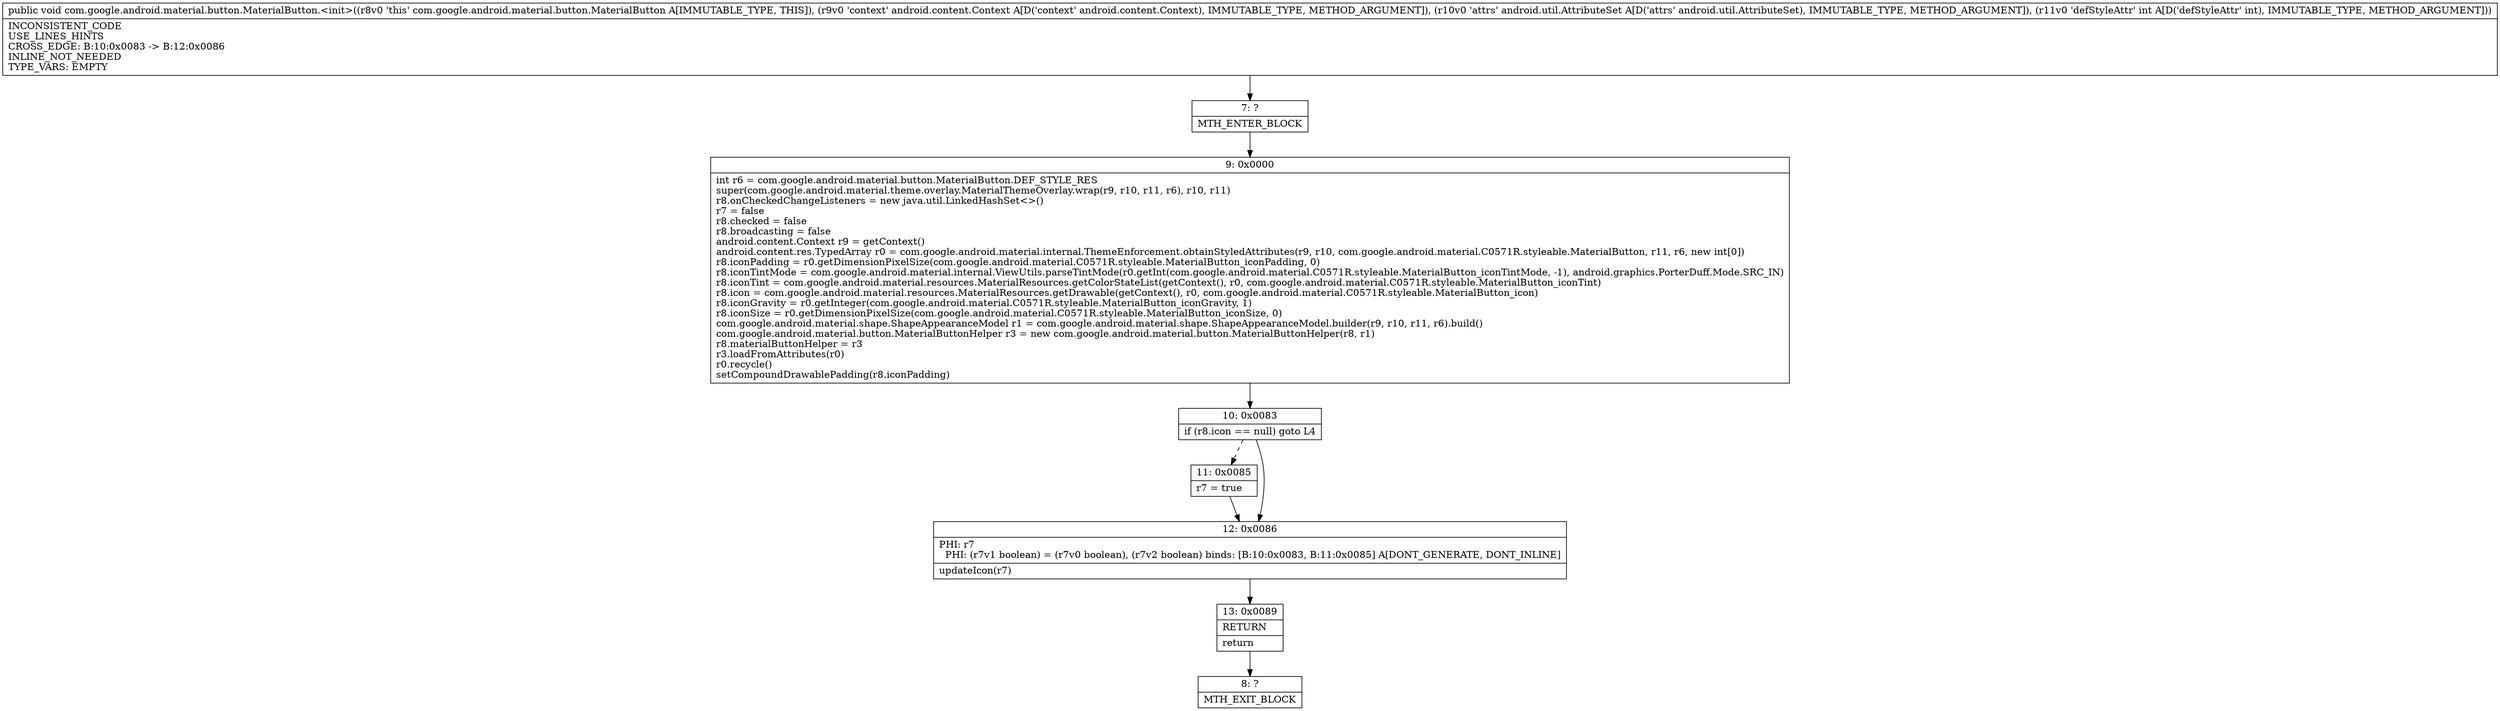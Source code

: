 digraph "CFG forcom.google.android.material.button.MaterialButton.\<init\>(Landroid\/content\/Context;Landroid\/util\/AttributeSet;I)V" {
Node_7 [shape=record,label="{7\:\ ?|MTH_ENTER_BLOCK\l}"];
Node_9 [shape=record,label="{9\:\ 0x0000|int r6 = com.google.android.material.button.MaterialButton.DEF_STYLE_RES\lsuper(com.google.android.material.theme.overlay.MaterialThemeOverlay.wrap(r9, r10, r11, r6), r10, r11)\lr8.onCheckedChangeListeners = new java.util.LinkedHashSet\<\>()\lr7 = false\lr8.checked = false\lr8.broadcasting = false\landroid.content.Context r9 = getContext()\landroid.content.res.TypedArray r0 = com.google.android.material.internal.ThemeEnforcement.obtainStyledAttributes(r9, r10, com.google.android.material.C0571R.styleable.MaterialButton, r11, r6, new int[0])\lr8.iconPadding = r0.getDimensionPixelSize(com.google.android.material.C0571R.styleable.MaterialButton_iconPadding, 0)\lr8.iconTintMode = com.google.android.material.internal.ViewUtils.parseTintMode(r0.getInt(com.google.android.material.C0571R.styleable.MaterialButton_iconTintMode, \-1), android.graphics.PorterDuff.Mode.SRC_IN)\lr8.iconTint = com.google.android.material.resources.MaterialResources.getColorStateList(getContext(), r0, com.google.android.material.C0571R.styleable.MaterialButton_iconTint)\lr8.icon = com.google.android.material.resources.MaterialResources.getDrawable(getContext(), r0, com.google.android.material.C0571R.styleable.MaterialButton_icon)\lr8.iconGravity = r0.getInteger(com.google.android.material.C0571R.styleable.MaterialButton_iconGravity, 1)\lr8.iconSize = r0.getDimensionPixelSize(com.google.android.material.C0571R.styleable.MaterialButton_iconSize, 0)\lcom.google.android.material.shape.ShapeAppearanceModel r1 = com.google.android.material.shape.ShapeAppearanceModel.builder(r9, r10, r11, r6).build()\lcom.google.android.material.button.MaterialButtonHelper r3 = new com.google.android.material.button.MaterialButtonHelper(r8, r1)\lr8.materialButtonHelper = r3\lr3.loadFromAttributes(r0)\lr0.recycle()\lsetCompoundDrawablePadding(r8.iconPadding)\l}"];
Node_10 [shape=record,label="{10\:\ 0x0083|if (r8.icon == null) goto L4\l}"];
Node_11 [shape=record,label="{11\:\ 0x0085|r7 = true\l}"];
Node_12 [shape=record,label="{12\:\ 0x0086|PHI: r7 \l  PHI: (r7v1 boolean) = (r7v0 boolean), (r7v2 boolean) binds: [B:10:0x0083, B:11:0x0085] A[DONT_GENERATE, DONT_INLINE]\l|updateIcon(r7)\l}"];
Node_13 [shape=record,label="{13\:\ 0x0089|RETURN\l|return\l}"];
Node_8 [shape=record,label="{8\:\ ?|MTH_EXIT_BLOCK\l}"];
MethodNode[shape=record,label="{public void com.google.android.material.button.MaterialButton.\<init\>((r8v0 'this' com.google.android.material.button.MaterialButton A[IMMUTABLE_TYPE, THIS]), (r9v0 'context' android.content.Context A[D('context' android.content.Context), IMMUTABLE_TYPE, METHOD_ARGUMENT]), (r10v0 'attrs' android.util.AttributeSet A[D('attrs' android.util.AttributeSet), IMMUTABLE_TYPE, METHOD_ARGUMENT]), (r11v0 'defStyleAttr' int A[D('defStyleAttr' int), IMMUTABLE_TYPE, METHOD_ARGUMENT]))  | INCONSISTENT_CODE\lUSE_LINES_HINTS\lCROSS_EDGE: B:10:0x0083 \-\> B:12:0x0086\lINLINE_NOT_NEEDED\lTYPE_VARS: EMPTY\l}"];
MethodNode -> Node_7;Node_7 -> Node_9;
Node_9 -> Node_10;
Node_10 -> Node_11[style=dashed];
Node_10 -> Node_12;
Node_11 -> Node_12;
Node_12 -> Node_13;
Node_13 -> Node_8;
}

